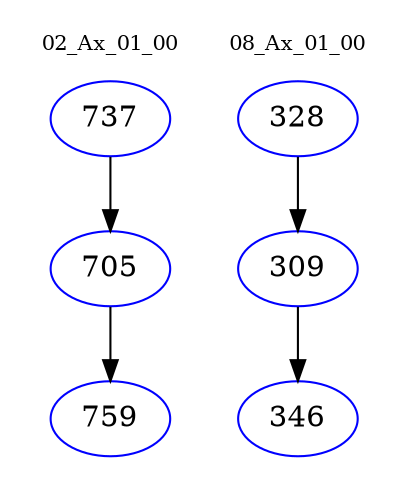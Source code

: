digraph{
subgraph cluster_0 {
color = white
label = "02_Ax_01_00";
fontsize=10;
T0_737 [label="737", color="blue"]
T0_737 -> T0_705 [color="black"]
T0_705 [label="705", color="blue"]
T0_705 -> T0_759 [color="black"]
T0_759 [label="759", color="blue"]
}
subgraph cluster_1 {
color = white
label = "08_Ax_01_00";
fontsize=10;
T1_328 [label="328", color="blue"]
T1_328 -> T1_309 [color="black"]
T1_309 [label="309", color="blue"]
T1_309 -> T1_346 [color="black"]
T1_346 [label="346", color="blue"]
}
}
